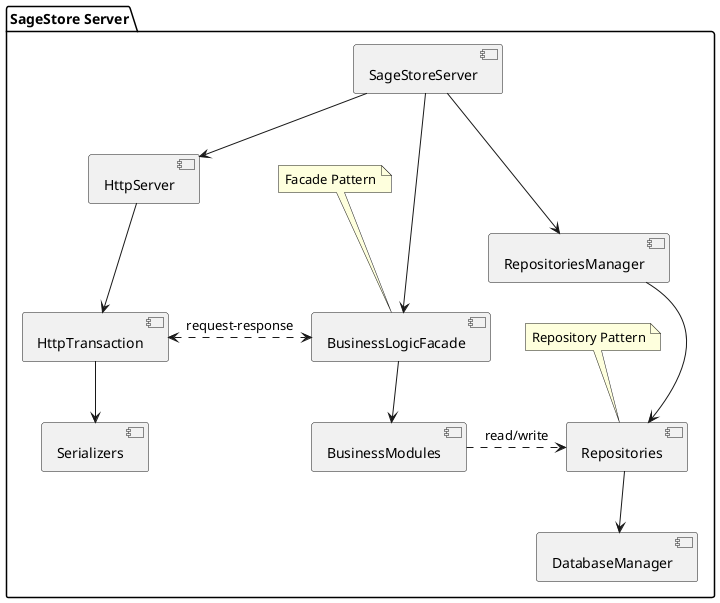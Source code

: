 @startuml
skinparam componentStyle uml2

package "SageStore Server" {
    [SageStoreServer] as SSS 
    [HttpServer] as HS 
    [HttpTransaction] as HT 
    [Serializers] as S 
    [BusinessLogicFacade] as BLF 
    [BusinessModules] as BM 
    [RepositoriesManager] as RM
    [DatabaseManager] as DM
    [Repositories] as R  

    SSS -down-> HS 
    SSS -down-> BLF 
    SSS -down-> RM

    HS -down-> HT
    HT -down-> S 

    BLF -down-> BM
    HT <.> BLF : "request-response"

    RM -down-> R 
    R -down-> DM

    BM .> R : "read/write"

    note "Repository Pattern" as RepoNote1
    RepoNote1 .. R

    note "Facade Pattern" as RepoNote2
    RepoNote2 .. BLF
}

@enduml
